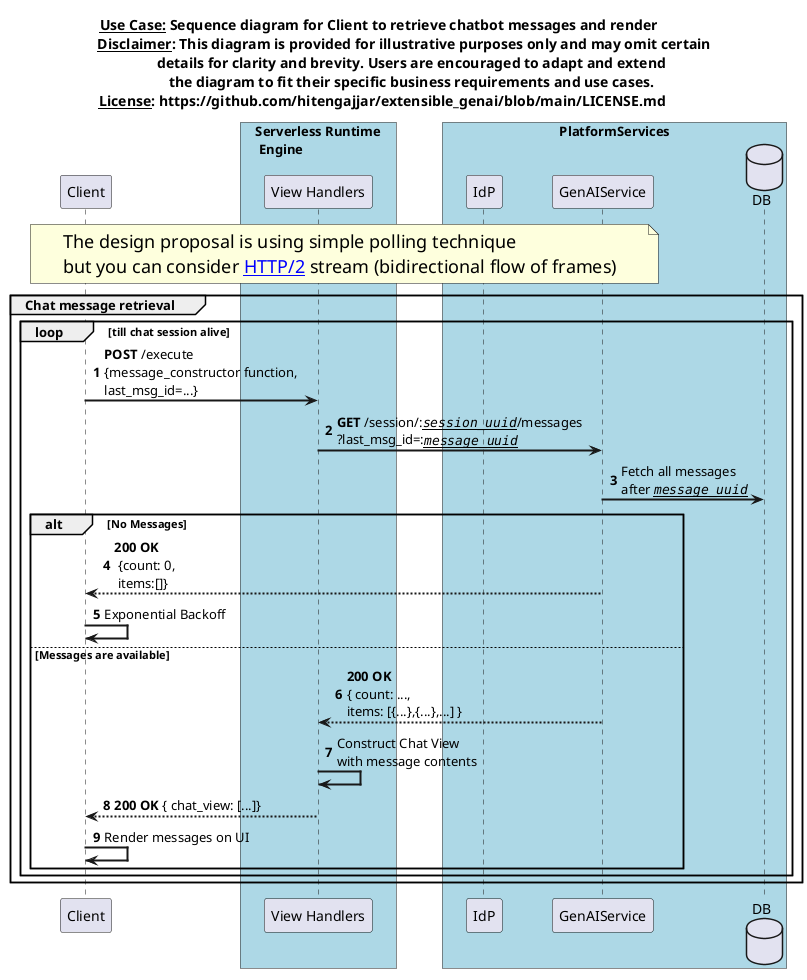 @startuml

title
<u>Use Case:</u> Sequence diagram for Client to retrieve chatbot messages and render               
<u>Disclaimer</u>: This diagram is provided for illustrative purposes only and may omit certain 
   details for clarity and brevity. Users are encouraged to adapt and extend
   the diagram to fit their specific business requirements and use cases.
<u>License</u>: https://github.com/hitengajjar/extensible_genai/blob/main/LICENSE.md             
End title

autonumber
skinparam ParticipantPadding 20
skinparam BoxPadding 10

skinparam sequenceArrowThickness 2

participant Client as C

box "Serverless Runtime\n Engine" #LightBlue
participant "View Handlers" as VH
end box

box "PlatformServices" #LightBlue 
participant IdP
participant GenAIService as GenAI
database DB
end box

note over C, GenAI
  <font size=18>The design proposal is using simple polling technique
  <font size=18>but you can consider [[https://httpwg.org/specs/rfc7540.html HTTP/2]] stream (bidirectional flow of frames)
end note

group Chat message retrieval
  loop till chat session alive
    C -> VH: **POST** /execute\n{message_constructor function, \nlast_msg_id=...}
    
    VH -> GenAI: **GET** /session/:""//__session_uuid__//""/messages\n?last_msg_id=:""//__message_uuid__//""
    GenAI -> DB: Fetch all messages \nafter ""//__message_uuid__//""
    Alt No Messages 
      GenAI --> C: **200 OK** \n {count: 0, \n items:[]}
      C -> C: Exponential Backoff
    Else Messages are available
      GenAI --> VH: **200 OK** \n{ count: ..., \nitems: [{...},{...},...] }
      VH -> VH: Construct Chat View \nwith message contents
      VH --> C: **200 OK** { chat_view: [...]}
      C -> C: Render messages on UI
    End 
  end
end


@enduml